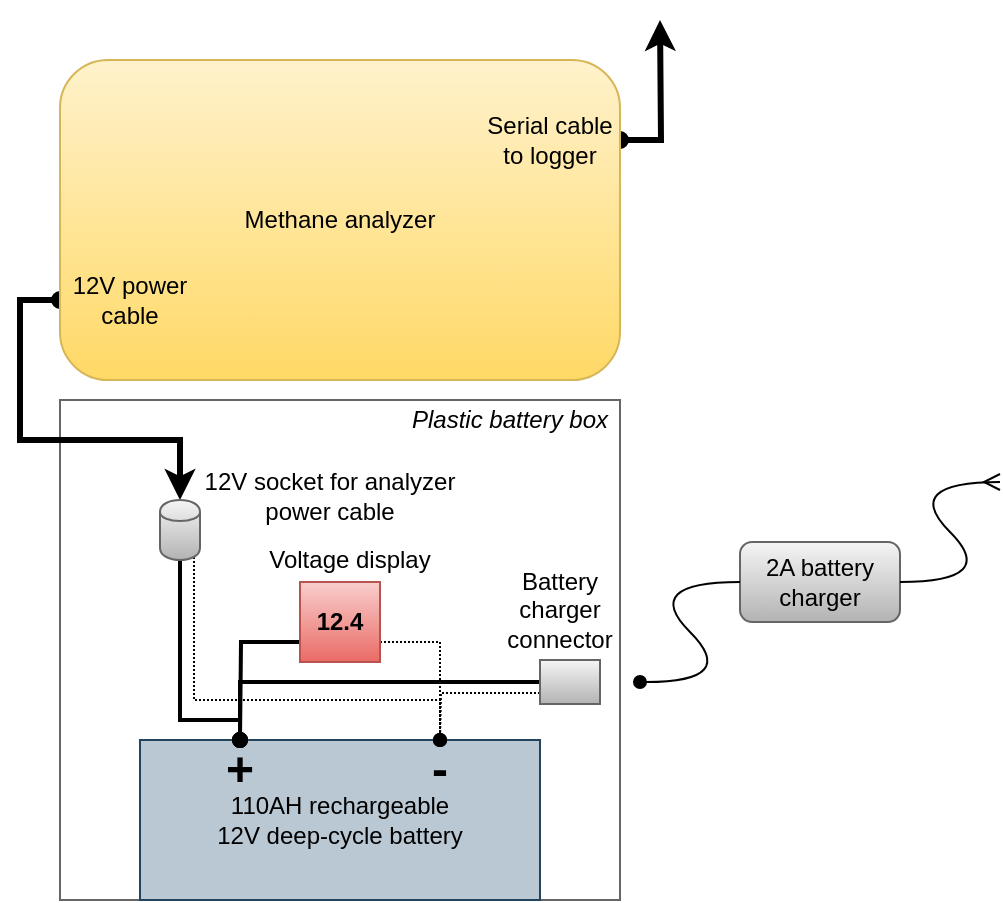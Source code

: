 <mxfile version="10.3.6" type="device"><diagram id="eVrMQWmFlpr6Ndu0jEe3" name="Page-1"><mxGraphModel dx="498" dy="590" grid="1" gridSize="10" guides="1" tooltips="1" connect="1" arrows="1" fold="1" page="1" pageScale="1" pageWidth="850" pageHeight="1100" background="none" math="0" shadow="0"><root><mxCell id="0"/><mxCell id="1" parent="0"/><mxCell id="v3jmW2rhMOM-bE7lTBop-3" value="" style="rounded=0;whiteSpace=wrap;html=1;fillColor=none;strokeColor=#666666;fontColor=#333333;" parent="1" vertex="1"><mxGeometry x="200" y="270" width="280" height="250" as="geometry"/></mxCell><mxCell id="v3jmW2rhMOM-bE7lTBop-25" style="edgeStyle=orthogonalEdgeStyle;rounded=0;html=1;exitX=0;exitY=0.75;exitDx=0;exitDy=0;entryX=0.5;entryY=0;entryDx=0;entryDy=0;startArrow=oval;startFill=1;endArrow=classic;endFill=1;jettySize=auto;orthogonalLoop=1;strokeWidth=3;" parent="1" source="v3jmW2rhMOM-bE7lTBop-1" target="v3jmW2rhMOM-bE7lTBop-9" edge="1"><mxGeometry relative="1" as="geometry"/></mxCell><mxCell id="v3jmW2rhMOM-bE7lTBop-27" style="edgeStyle=orthogonalEdgeStyle;rounded=0;html=1;exitX=1;exitY=0.25;exitDx=0;exitDy=0;startArrow=oval;startFill=1;endArrow=classic;endFill=1;jettySize=auto;orthogonalLoop=1;strokeWidth=3;" parent="1" source="v3jmW2rhMOM-bE7lTBop-1" edge="1"><mxGeometry relative="1" as="geometry"><mxPoint x="500" y="80" as="targetPoint"/></mxGeometry></mxCell><mxCell id="v3jmW2rhMOM-bE7lTBop-1" value="Methane analyzer" style="rounded=1;whiteSpace=wrap;html=1;fillColor=#fff2cc;strokeColor=#d6b656;gradientColor=#ffd966;" parent="1" vertex="1"><mxGeometry x="200" y="100" width="280" height="160" as="geometry"/></mxCell><mxCell id="v3jmW2rhMOM-bE7lTBop-2" value="110AH rechargeable &lt;br&gt;12V deep-cycle battery" style="rounded=0;whiteSpace=wrap;html=1;fillColor=#bac8d3;strokeColor=#23445d;" parent="1" vertex="1"><mxGeometry x="240" y="440" width="200" height="80" as="geometry"/></mxCell><mxCell id="v3jmW2rhMOM-bE7lTBop-6" style="edgeStyle=orthogonalEdgeStyle;rounded=0;html=1;exitX=1;exitY=0.75;exitDx=0;exitDy=0;entryX=0.75;entryY=0;entryDx=0;entryDy=0;jettySize=auto;orthogonalLoop=1;dashed=1;dashPattern=1 1;endArrow=oval;endFill=1;" parent="1" source="v3jmW2rhMOM-bE7lTBop-4" target="v3jmW2rhMOM-bE7lTBop-2" edge="1"><mxGeometry relative="1" as="geometry"/></mxCell><mxCell id="v3jmW2rhMOM-bE7lTBop-7" value="&lt;b&gt;&lt;font style=&quot;font-size: 24px&quot;&gt;+&lt;/font&gt;&lt;/b&gt;" style="text;html=1;strokeColor=none;fillColor=none;align=center;verticalAlign=middle;whiteSpace=wrap;rounded=0;" parent="1" vertex="1"><mxGeometry x="270" y="440" width="40" height="30" as="geometry"/></mxCell><mxCell id="v3jmW2rhMOM-bE7lTBop-8" value="&lt;b&gt;&lt;font style=&quot;font-size: 24px&quot;&gt;-&lt;/font&gt;&lt;/b&gt;" style="text;html=1;strokeColor=none;fillColor=none;align=center;verticalAlign=middle;whiteSpace=wrap;rounded=0;" parent="1" vertex="1"><mxGeometry x="370" y="440" width="40" height="30" as="geometry"/></mxCell><mxCell id="v3jmW2rhMOM-bE7lTBop-10" style="edgeStyle=orthogonalEdgeStyle;rounded=0;html=1;exitX=0.5;exitY=1;exitDx=0;exitDy=0;entryX=0.5;entryY=0;entryDx=0;entryDy=0;jettySize=auto;orthogonalLoop=1;endArrow=oval;endFill=1;strokeWidth=2;" parent="1" source="v3jmW2rhMOM-bE7lTBop-9" target="v3jmW2rhMOM-bE7lTBop-7" edge="1"><mxGeometry relative="1" as="geometry"><Array as="points"><mxPoint x="260" y="430"/><mxPoint x="290" y="430"/></Array></mxGeometry></mxCell><mxCell id="v3jmW2rhMOM-bE7lTBop-11" style="edgeStyle=orthogonalEdgeStyle;rounded=0;html=1;exitX=0.85;exitY=0.95;exitDx=0;exitDy=0;exitPerimeter=0;entryX=0.5;entryY=0;entryDx=0;entryDy=0;jettySize=auto;orthogonalLoop=1;dashed=1;dashPattern=1 1;endArrow=oval;endFill=1;" parent="1" source="v3jmW2rhMOM-bE7lTBop-9" target="v3jmW2rhMOM-bE7lTBop-8" edge="1"><mxGeometry relative="1" as="geometry"><Array as="points"><mxPoint x="267" y="420"/><mxPoint x="390" y="420"/></Array></mxGeometry></mxCell><mxCell id="v3jmW2rhMOM-bE7lTBop-9" value="" style="shape=cylinder;whiteSpace=wrap;html=1;boundedLbl=1;backgroundOutline=1;fillColor=#f5f5f5;strokeColor=#666666;gradientColor=#b3b3b3;" parent="1" vertex="1"><mxGeometry x="250" y="320" width="20" height="30" as="geometry"/></mxCell><mxCell id="v3jmW2rhMOM-bE7lTBop-12" value="12V socket for analyzer power cable" style="text;html=1;strokeColor=none;fillColor=none;align=center;verticalAlign=middle;whiteSpace=wrap;rounded=0;" parent="1" vertex="1"><mxGeometry x="270" y="305" width="130" height="25" as="geometry"/></mxCell><mxCell id="v3jmW2rhMOM-bE7lTBop-17" style="edgeStyle=orthogonalEdgeStyle;rounded=0;html=1;exitX=0;exitY=0.5;exitDx=0;exitDy=0;entryX=0.5;entryY=0;entryDx=0;entryDy=0;jettySize=auto;orthogonalLoop=1;endArrow=oval;endFill=1;strokeWidth=2;" parent="1" source="v3jmW2rhMOM-bE7lTBop-13" target="v3jmW2rhMOM-bE7lTBop-7" edge="1"><mxGeometry relative="1" as="geometry"/></mxCell><mxCell id="v3jmW2rhMOM-bE7lTBop-18" style="edgeStyle=orthogonalEdgeStyle;rounded=0;html=1;exitX=0;exitY=0.75;exitDx=0;exitDy=0;jettySize=auto;orthogonalLoop=1;dashed=1;dashPattern=1 1;endArrow=oval;endFill=1;" parent="1" source="v3jmW2rhMOM-bE7lTBop-13" edge="1"><mxGeometry relative="1" as="geometry"><mxPoint x="390" y="440" as="targetPoint"/></mxGeometry></mxCell><mxCell id="v3jmW2rhMOM-bE7lTBop-13" value="" style="rounded=0;whiteSpace=wrap;html=1;fillColor=#f5f5f5;strokeColor=#666666;gradientColor=#b3b3b3;" parent="1" vertex="1"><mxGeometry x="440" y="400" width="30" height="22" as="geometry"/></mxCell><mxCell id="v3jmW2rhMOM-bE7lTBop-14" value="Voltage display" style="text;html=1;strokeColor=none;fillColor=none;align=center;verticalAlign=middle;whiteSpace=wrap;rounded=0;" parent="1" vertex="1"><mxGeometry x="300" y="340" width="90" height="20" as="geometry"/></mxCell><mxCell id="v3jmW2rhMOM-bE7lTBop-20" style="edgeStyle=orthogonalEdgeStyle;rounded=0;html=1;exitX=0;exitY=0.75;exitDx=0;exitDy=0;jettySize=auto;orthogonalLoop=1;endArrow=oval;endFill=1;strokeWidth=2;" parent="1" source="v3jmW2rhMOM-bE7lTBop-4" edge="1"><mxGeometry relative="1" as="geometry"><mxPoint x="290" y="440" as="targetPoint"/></mxGeometry></mxCell><mxCell id="v3jmW2rhMOM-bE7lTBop-4" value="12.4" style="rounded=0;whiteSpace=wrap;html=1;fillColor=#f8cecc;strokeColor=#b85450;gradientColor=#ea6b66;fontStyle=1" parent="1" vertex="1"><mxGeometry x="320" y="361" width="40" height="40" as="geometry"/></mxCell><mxCell id="v3jmW2rhMOM-bE7lTBop-19" value="Battery charger connector" style="text;html=1;strokeColor=none;fillColor=none;align=center;verticalAlign=middle;whiteSpace=wrap;rounded=0;" parent="1" vertex="1"><mxGeometry x="420" y="350" width="60" height="50" as="geometry"/></mxCell><mxCell id="v3jmW2rhMOM-bE7lTBop-22" value="2A battery charger" style="rounded=1;whiteSpace=wrap;html=1;fillColor=#f5f5f5;strokeColor=#666666;gradientColor=#b3b3b3;" parent="1" vertex="1"><mxGeometry x="540" y="341" width="80" height="40" as="geometry"/></mxCell><mxCell id="v3jmW2rhMOM-bE7lTBop-23" value="" style="curved=1;endArrow=ERmany;html=1;endFill=0;" parent="1" edge="1"><mxGeometry width="50" height="50" relative="1" as="geometry"><mxPoint x="620" y="361" as="sourcePoint"/><mxPoint x="670" y="311" as="targetPoint"/><Array as="points"><mxPoint x="670" y="361"/><mxPoint x="620" y="311"/></Array></mxGeometry></mxCell><mxCell id="v3jmW2rhMOM-bE7lTBop-24" value="" style="curved=1;endArrow=none;html=1;endFill=0;startArrow=oval;startFill=1;" parent="1" edge="1"><mxGeometry width="50" height="50" relative="1" as="geometry"><mxPoint x="490" y="411" as="sourcePoint"/><mxPoint x="540" y="361" as="targetPoint"/><Array as="points"><mxPoint x="540" y="411"/><mxPoint x="490" y="361"/></Array></mxGeometry></mxCell><mxCell id="v3jmW2rhMOM-bE7lTBop-26" value="12V power cable" style="text;html=1;strokeColor=none;fillColor=none;align=center;verticalAlign=middle;whiteSpace=wrap;rounded=0;" parent="1" vertex="1"><mxGeometry x="200" y="200" width="70" height="40" as="geometry"/></mxCell><mxCell id="v3jmW2rhMOM-bE7lTBop-28" value="Serial cable to logger" style="text;html=1;strokeColor=none;fillColor=none;align=center;verticalAlign=middle;whiteSpace=wrap;rounded=0;" parent="1" vertex="1"><mxGeometry x="410" y="120" width="70" height="40" as="geometry"/></mxCell><mxCell id="v3jmW2rhMOM-bE7lTBop-29" value="&lt;i&gt;Plastic battery box&lt;/i&gt;" style="text;html=1;strokeColor=none;fillColor=none;align=center;verticalAlign=middle;whiteSpace=wrap;rounded=0;" parent="1" vertex="1"><mxGeometry x="370" y="270" width="110" height="20" as="geometry"/></mxCell></root></mxGraphModel></diagram></mxfile>
